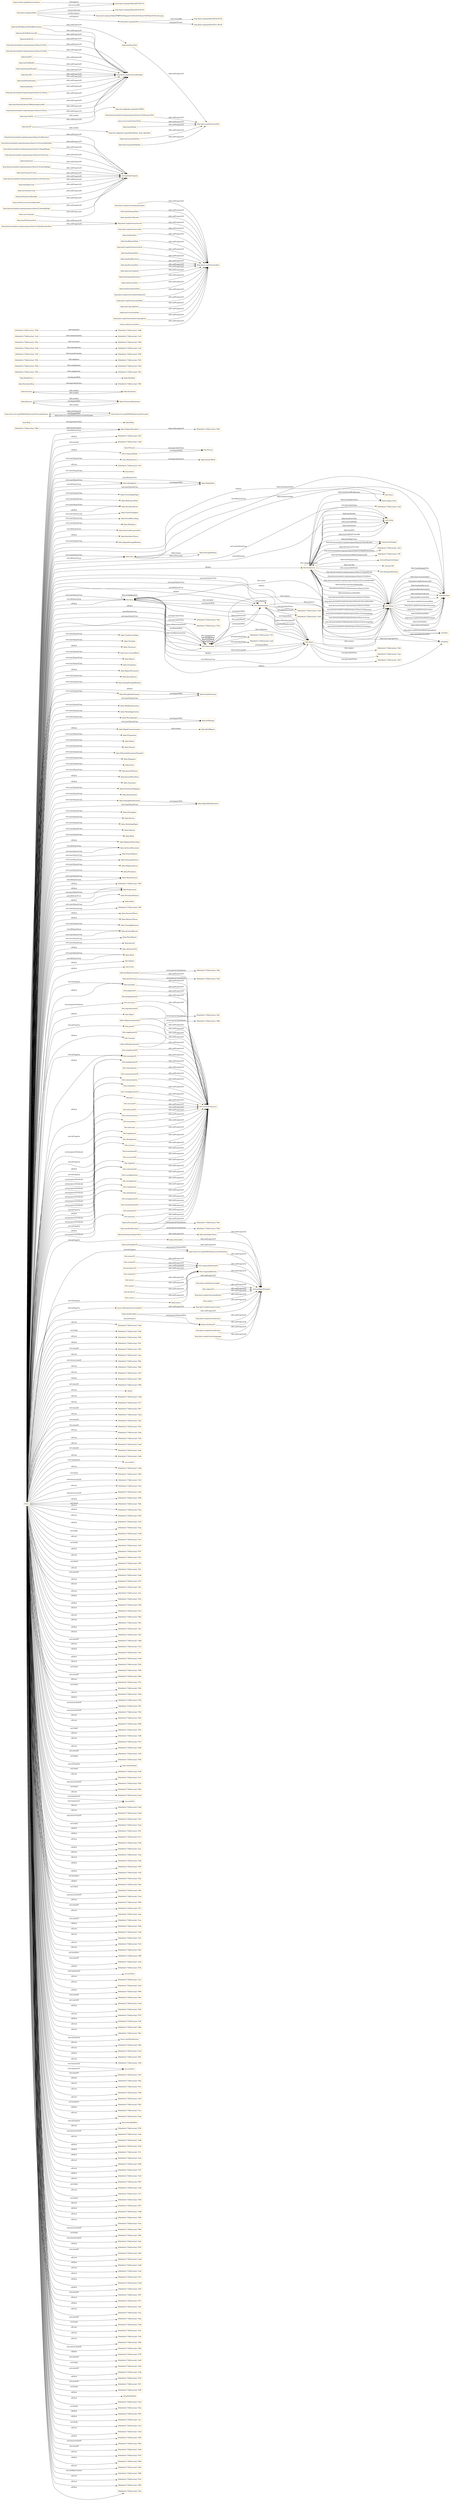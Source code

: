 digraph ar2dtool_diagram { 
rankdir=LR;
size="1501"
node [shape = rectangle, color="orange"]; "base:Persona" "base:ObraArtistica" "base:Blog" "base:Autor" "fabio:AnalogItem" "fabio:ProceedingsPaper" "fabio:ReferenceWork" "fabio:PeriodicalIssue" "fabio:CaseForSupport" "fabio:SoundRecording" "fabio:Metadata" "fabio:ArchivalDocumentSet" "fabio:BachelorsThesis" "fabio:DigitalStorageMedium" "frbr:Endeavour" "fabio:ConferencePaper" "fabio:Ontology" "fabio:Thesaurus" "fabio:InstructionalWork" "fabio:Report" "http://www.w3.org/2004/02/skos/core#ConceptScheme" "fabio:Vocabulary" "fabio:ReportDocument" "fabio:JournalIssue" "fabio:StorageMedium" "fabio:AnalogStorageMedium" "fabio:Abstract" "fabio:DisciplineDictionary" "fabio:WebManifestation" "fabio:PatentApplication" "frbr:Item" "fabio:StillImage" "fabio:Item" "fabio:RapidCommunication" "fabio:Proposition" "fabio:Patent" "fabio:Dataset" "fabio:MinimalInformationStandard" "fabio:Magazine" "fabio:Excerpt" "fabio:ArtisticWork" "fabio:Entry" "304e44c6:1736d1ee3a2:-7f8d" "fabio:JournalVolume" "fabio:JournalNewsItem" "fabio:Taxonomy" "fabio:VocabularyMapping" "304e44c6:1736d1ee3a2:-7f93" "fabio:Quotation" "fabio:Specification" "fabio:AnalogManifestation" "fabio:BriefReport" "fabio:BookSeries" "fabio:Newspaper" "fabio:Review" "fabio:WorkshopPaper" "owl:Thing" "fabio:Opinion" "fabio:Book" "fabio:MovingImage" "frbr:Expression" "fabio:MagazineNewsItem" "fabio:ArchivalDocument" "http://www.w3.org/2004/02/skos/core#Concept" "fabio:BookSet" "fabio:ProjectReport" "fabio:NewspaperIssue" "fabio:MagazineIssue" "fabio:Periodical" "fabio:Manifestation" "fabio:SubjectDiscipline" "fabio:Expression" "fabio:PeriodicalVolume" "fabio:Policy" "304e44c6:1736d1ee3a2:-7f6f" "fabio:StructuredSummary" "fabio:DoctoralThesis" "fabio:SubjectTerm" "304e44c6:1736d1ee3a2:-7f94" "fabio:MastersThesis" "frbr:Manifestation" "fabio:GrantApplication" "fabio:DigitalItem" "fabio:DigitalManifestation" "fabio:ArchivalRecord" "fabio:TermDictionary" "fabio:NewsReport" "fabio:Journal" "frbr:Work" "fabio:PeriodicalItem" "fabio:AuthorityFile" "fabio:Blog" "fabio:Work" "frbr:Person" "304e44c6:1736d1ee3a2:-7f5b" "304e44c6:1736d1ee3a2:-7f4d" "frbr:Subject" "304e44c6:1736d1ee3a2:-7f32" "304e44c6:1736d1ee3a2:-7f50" "304e44c6:1736d1ee3a2:-7f42" "304e44c6:1736d1ee3a2:-7ef0" "304e44c6:1736d1ee3a2:-7f33" "304e44c6:1736d1ee3a2:-7f2f" "304e44c6:1736d1ee3a2:-7f4e" "304e44c6:1736d1ee3a2:-7f1f" "frbr:ResponsibleEntity" "frbr:CorporateBody" "304e44c6:1736d1ee3a2:-7f5d" "304e44c6:1736d1ee3a2:-7ec6" "frbr:Event" "304e44c6:1736d1ee3a2:-7ebf" "304e44c6:1736d1ee3a2:-7f5e" "304e44c6:1736d1ee3a2:-7f49" "304e44c6:1736d1ee3a2:-7ed5" "304e44c6:1736d1ee3a2:-7edc" "304e44c6:1736d1ee3a2:-7edf" "304e44c6:1736d1ee3a2:-7f25" "frbr:Place" "304e44c6:1736d1ee3a2:-7f5c" "304e44c6:1736d1ee3a2:-7eef" "304e44c6:1736d1ee3a2:-7ed4" "304e44c6:1736d1ee3a2:-7f48" "304e44c6:1736d1ee3a2:-7f4f" "304e44c6:1736d1ee3a2:-7ec5" "frbr:Object" "304e44c6:1736d1ee3a2:-7f30" "frbr:Concept" ; /*classes style*/
	"frbr:imitation" -> "frbr:relatedEndeavour" [ label = "rdfs:subPropertyOf" ];
	"fabio:hasPortrayal" -> "304e44c6:1736d1ee3a2:-7fa0" [ label = "owl:propertyChainAxiom" ];
	"fabio:hasPortrayal" -> "frbr:relatedEndeavour" [ label = "rdfs:subPropertyOf" ];
	"frbr:Manifestation" -> "304e44c6:1736d1ee3a2:-7ed4" [ label = "owl:equivalentClass" ];
	"frbr:Manifestation" -> "frbr:Work" [ label = "owl:disjointWith" ];
	"frbr:Manifestation" -> "304e44c6:1736d1ee3a2:-7ed5" [ label = "owl:equivalentClass" ];
	"http://purl.org/dc/terms/dateAccepted" -> "http://purl.org/dc/terms/date" [ label = "rdfs:subPropertyOf" ];
	"http://prismstandard.org/namespaces/basic/2.0/keyword" -> "owl:topDataProperty" [ label = "rdfs:subPropertyOf" ];
	"fabio:RapidCommunication" -> "fabio:BriefReport" [ label = "rdfs:seeAlso" ];
	"base:Blog" -> "fabio:Blog" [ label = "owl:equivalentClass" ];
	"fabio:hasEmbargoDate" -> "http://purl.org/dc/terms/date" [ label = "rdfs:subPropertyOf" ];
	"frbr:successorOf" -> "frbr:relatedEndeavour" [ label = "rdfs:subPropertyOf" ];
	"fabio:isRepresentationOf" -> "frbr:relatedEndeavour" [ label = "rdfs:subPropertyOf" ];
	"fabio:isRepresentationOf" -> "304e44c6:1736d1ee3a2:-7fbc" [ label = "owl:propertyChainAxiom" ];
	"http://prismstandard.org/namespaces/basic/2.0/versionIdentifier" -> "owl:topDataProperty" [ label = "rdfs:subPropertyOf" ];
	"frbr:subject" -> "owl:topObjectProperty" [ label = "rdfs:subPropertyOf" ];
	"fabio:hasStandardNumber" -> "http://purl.org/dc/terms/identifier" [ label = "rdfs:subPropertyOf" ];
	"frbr:exemplar" -> "frbr:relatedEndeavour" [ label = "rdfs:subPropertyOf" ];
	"frbr:successor" -> "frbr:relatedEndeavour" [ label = "rdfs:subPropertyOf" ];
	"fabio:hasDateCollected" -> "http://purl.org/dc/terms/date" [ label = "rdfs:subPropertyOf" ];
	"frbr:CorporateBody" -> "frbr:Person" [ label = "owl:disjointWith" ];
	"frbr:ownerOf" -> "frbr:responsibleEntityOf" [ label = "rdfs:subPropertyOf" ];
	"http://prismstandard.org/namespaces/basic/2.0/alternateTitle" -> "http://purl.org/dc/terms/title" [ label = "rdfs:subPropertyOf" ];
	"frbr:Expression" -> "304e44c6:1736d1ee3a2:-7edf" [ label = "owl:equivalentClass" ];
	"frbr:Expression" -> "frbr:Work" [ label = "owl:disjointWith" ];
	"frbr:Expression" -> "frbr:Manifestation" [ label = "owl:disjointWith" ];
	"frbr:Expression" -> "304e44c6:1736d1ee3a2:-7f1f" [ label = "owl:equivalentClass" ];
	"frbr:Expression" -> "frbr:Item" [ label = "owl:disjointWith" ];
	"frbr:responsibleEntity" -> "owl:topObjectProperty" [ label = "rdfs:subPropertyOf" ];
	"http://prismstandard.org/namespaces/basic/2.0/pageRange" -> "owl:topDataProperty" [ label = "rdfs:subPropertyOf" ];
	"http://purl.org/dc/terms/license" -> "owl:topObjectProperty" [ label = "rdfs:subPropertyOf" ];
	"frbr:creatorOf" -> "frbr:responsibleEntityOf" [ label = "rdfs:subPropertyOf" ];
	"frbr:creator" -> "frbr:responsibleEntity" [ label = "rdfs:subPropertyOf" ];
	"base:Persona" -> "frbr:Person" [ label = "owl:equivalentClass" ];
	"fabio:hasPublicationYear" -> "http://purl.org/dc/terms/issued" [ label = "rdfs:subPropertyOf" ];
	"frbr:partOf" -> "frbr:relatedEndeavour" [ label = "rdfs:subPropertyOf" ];
	"http://prismstandard.org/namespaces/basic/2.0/section" -> "owl:topDataProperty" [ label = "rdfs:subPropertyOf" ];
	"http://purl.org/dc/terms/valid" -> "http://purl.org/dc/terms/date" [ label = "rdfs:subPropertyOf" ];
	"fabio:hasDeadline" -> "http://purl.org/dc/terms/date" [ label = "rdfs:subPropertyOf" ];
	"fabio:hasRequestDate" -> "http://purl.org/dc/terms/date" [ label = "rdfs:subPropertyOf" ];
	"base:ObraArtistica" -> "fabio:ArtisticWork" [ label = "owl:equivalentClass" ];
	"frbr:arrangementOf" -> "frbr:relatedEndeavour" [ label = "rdfs:subPropertyOf" ];
	"fabio:hasURL" -> "http://purl.org/dc/terms/identifier" [ label = "rdfs:subPropertyOf" ];
	"frbr:transformationOf" -> "frbr:relatedEndeavour" [ label = "rdfs:subPropertyOf" ];
	"http://prismstandard.org/namespaces/basic/2.0/publicationDate" -> "http://purl.org/dc/terms/issued" [ label = "rdfs:subPropertyOf" ];
	"http://purl.org/dc/terms/created" -> "http://purl.org/dc/terms/date" [ label = "rdfs:subPropertyOf" ];
	"https://w3id.org/def/microrrelatos" -> "http://purl.org/spar/fabio/2019-02-19" [ label = "owl:imports" ];
	"fabio:hasSubjectTerm" -> "owl:topObjectProperty" [ label = "rdfs:subPropertyOf" ];
	"frbr:imitationOf" -> "frbr:relatedEndeavour" [ label = "rdfs:subPropertyOf" ];
	"frbr:exemplarOf" -> "frbr:relatedEndeavour" [ label = "rdfs:subPropertyOf" ];
	"fabio:hasDepositDate" -> "http://purl.org/dc/terms/date" [ label = "rdfs:subPropertyOf" ];
	"fabio:hasSeason" -> "owl:topDataProperty" [ label = "rdfs:subPropertyOf" ];
	"frbr:embodimentOf" -> "frbr:relatedEndeavour" [ label = "rdfs:subPropertyOf" ];
	"fabio:isManifestationOf" -> "frbr:relatedEndeavour" [ label = "rdfs:subPropertyOf" ];
	"fabio:isManifestationOf" -> "304e44c6:1736d1ee3a2:-7f80" [ label = "owl:propertyChainAxiom" ];
	"http://purl.org/dc/terms/format" -> "owl:topObjectProperty" [ label = "rdfs:subPropertyOf" ];
	"fabio:hasPatentNumber" -> "http://purl.org/dc/terms/identifier" [ label = "rdfs:subPropertyOf" ];
	"fabio:hasDateReceived" -> "http://purl.org/dc/terms/date" [ label = "rdfs:subPropertyOf" ];
	"fabio:hasHandle" -> "http://purl.org/dc/terms/identifier" [ label = "rdfs:subPropertyOf" ];
	"http://prismstandard.org/namespaces/basic/2.0/startingPage" -> "owl:topDataProperty" [ label = "rdfs:subPropertyOf" ];
	"fabio:isPortrayalOf" -> "304e44c6:1736d1ee3a2:-7fdc" [ label = "owl:propertyChainAxiom" ];
	"fabio:isPortrayalOf" -> "frbr:relatedEndeavour" [ label = "rdfs:subPropertyOf" ];
	"http://purl.org/dc/terms/language" -> "owl:topObjectProperty" [ label = "rdfs:subPropertyOf" ];
	"fabio:hasDecisionDate" -> "http://purl.org/dc/terms/date" [ label = "rdfs:subPropertyOf" ];
	"http://prismstandard.org/namespaces/basic/2.0/eIssn" -> "http://purl.org/dc/terms/identifier" [ label = "rdfs:subPropertyOf" ];
	"http://www.w3.org/2004/02/skos/core#Concept" -> "http://www.w3.org/2004/02/skos/core#ConceptScheme" [ label = "owl:disjointWith" ];
	"fabio:hasCharacterCount" -> "owl:topDataProperty" [ label = "rdfs:subPropertyOf" ];
	"fabio:dateLastUpdated" -> "http://purl.org/dc/terms/date" [ label = "rdfs:subPropertyOf" ];
	"frbr:summarization" -> "frbr:relatedEndeavour" [ label = "rdfs:subPropertyOf" ];
	"frbr:reproductionOf" -> "frbr:relatedEndeavour" [ label = "rdfs:subPropertyOf" ];
	"frbr:supplementOf" -> "frbr:relatedEndeavour" [ label = "rdfs:subPropertyOf" ];
	"fabio:hasIssnL" -> "http://purl.org/dc/terms/identifier" [ label = "rdfs:subPropertyOf" ];
	"frbr:complementOf" -> "frbr:relatedEndeavour" [ label = "rdfs:subPropertyOf" ];
	"frbr:realization" -> "frbr:relatedEndeavour" [ label = "rdfs:subPropertyOf" ];
	"fabio:hasEmbargoDuration" -> "http://purl.org/dc/terms/date" [ label = "rdfs:subPropertyOf" ];
	"fabio:StructuredSummary" -> "fabio:Abstract" [ label = "rdfs:seeAlso" ];
	"fabio:Excerpt" -> "fabio:Quotation" [ label = "rdfs:seeAlso" ];
	"http://prismstandard.org/namespaces/basic/2.0/wordCount" -> "owl:topDataProperty" [ label = "rdfs:subPropertyOf" ];
	"base:microrrelatoTieneTitulo" -> "http://purl.org/dc/terms/title" [ label = "rdfs:subPropertyOf" ];
	"fabio:isStoredOn" -> "owl:topObjectProperty" [ label = "rdfs:subPropertyOf" ];
	"fabio:isDisciplineOf" -> "http://www.w3.org/2004/02/skos/core#inScheme" [ label = "owl:propertyDisjointWith" ];
	"fabio:isDisciplineOf" -> "owl:topObjectProperty" [ label = "rdfs:subPropertyOf" ];
	"fabio:hasAccessDate" -> "http://purl.org/dc/terms/date" [ label = "rdfs:subPropertyOf" ];
	"fabio:hasNationalLibraryOfMedicineJournalId" -> "http://purl.org/dc/terms/identifier" [ label = "rdfs:subPropertyOf" ];
	"fabio:hasDistributionDate" -> "http://purl.org/dc/terms/date" [ label = "rdfs:subPropertyOf" ];
	"frbr:supplement" -> "frbr:relatedEndeavour" [ label = "rdfs:subPropertyOf" ];
	"frbr:Work" -> "304e44c6:1736d1ee3a2:-7f25" [ label = "owl:equivalentClass" ];
	"frbr:Work" -> "304e44c6:1736d1ee3a2:-7edc" [ label = "owl:equivalentClass" ];
	"fabio:hasRepresentation" -> "frbr:relatedEndeavour" [ label = "rdfs:subPropertyOf" ];
	"fabio:hasRepresentation" -> "304e44c6:1736d1ee3a2:-7fdf" [ label = "owl:propertyChainAxiom" ];
	"fabio:PeriodicalItem" -> "304e44c6:1736d1ee3a2:-7f93" [ label = "owl:equivalentClass" ];
	"http://prismstandard.org/namespaces/basic/2.0/issn" -> "http://purl.org/dc/terms/identifier" [ label = "rdfs:subPropertyOf" ];
	"http://purl.org/dc/terms/dateSubmitted" -> "http://purl.org/dc/terms/date" [ label = "rdfs:subPropertyOf" ];
	"fabio:hasPageCount" -> "owl:topDataProperty" [ label = "rdfs:subPropertyOf" ];
	"frbr:reproduction" -> "frbr:relatedEndeavour" [ label = "rdfs:subPropertyOf" ];
	"frbr:producerOf" -> "frbr:responsibleEntityOf" [ label = "rdfs:subPropertyOf" ];
	"fabio:stores" -> "owl:topObjectProperty" [ label = "rdfs:subPropertyOf" ];
	"base:esObraArtisticaCreadaPor" -> "http://purl.org/dc/terms/creator" [ label = "rdfs:subPropertyOf" ];
	"fabio:AnalogManifestation" -> "fabio:DigitalManifestation" [ label = "owl:disjointWith" ];
	"frbr:summarizationOf" -> "frbr:relatedEndeavour" [ label = "rdfs:subPropertyOf" ];
	"frbr:transformation" -> "frbr:relatedEndeavour" [ label = "rdfs:subPropertyOf" ];
	"fabio:Abstract" -> "fabio:StructuredSummary" [ label = "rdfs:seeAlso" ];
	"fabio:Abstract" -> "fabio:StructuredSummary" [ label = "owl:disjointWith" ];
	"frbr:translation" -> "frbr:relatedEndeavour" [ label = "rdfs:subPropertyOf" ];
	"fabio:hasVolumeCount" -> "owl:topDataProperty" [ label = "rdfs:subPropertyOf" ];
	"frbr:reconfigurationOf" -> "frbr:relatedEndeavour" [ label = "rdfs:subPropertyOf" ];
	"http://www.w3.org/2004/02/skos/core#inScheme" -> "owl:topObjectProperty" [ label = "rdfs:subPropertyOf" ];
	"http://purl.org/dc/terms/modified" -> "http://purl.org/dc/terms/date" [ label = "rdfs:subPropertyOf" ];
	"frbr:abridgement" -> "frbr:relatedEndeavour" [ label = "rdfs:subPropertyOf" ];
	"fabio:hasDiscipline" -> "fabio:isSchemeOf" [ label = "owl:propertyDisjointWith" ];
	"fabio:hasDiscipline" -> "owl:topObjectProperty" [ label = "rdfs:subPropertyOf" ];
	"http://purl.org/dc/terms/rights" -> "owl:topObjectProperty" [ label = "rdfs:subPropertyOf" ];
	"frbr:subjectOf" -> "owl:topObjectProperty" [ label = "rdfs:subPropertyOf" ];
	"http://purl.org/dc/terms/creator" -> "owl:topObjectProperty" [ label = "rdfs:subPropertyOf" ];
	"frbr:owner" -> "frbr:responsibleEntity" [ label = "rdfs:subPropertyOf" ];
	"fabio:hasManifestation" -> "frbr:relatedEndeavour" [ label = "rdfs:subPropertyOf" ];
	"fabio:hasManifestation" -> "304e44c6:1736d1ee3a2:-7fb0" [ label = "owl:propertyChainAxiom" ];
	"http://purl.org/spar/fabio" -> "http://purl.org/spar/fabio/2018-05-02" [ label = "owl:priorVersion" ];
	"http://purl.org/spar/fabio" -> "http://purl.org/spar/fabio/2019-02-19" [ label = "owl:versionIRI" ];
	"http://purl.org/spar/fabio" -> "http://purl.org/spar/fabio/FRBR%20diagram%20with%20new%20Fabio%20verbs.png" [ label = "dc:description" ];
	"http://purl.org/spar/fabio" -> "http://purl.org/spar/frbr" [ label = "owl:imports" ];
	"frbr:revision" -> "frbr:relatedEndeavour" [ label = "rdfs:subPropertyOf" ];
	"fabio:hasCODEN" -> "http://purl.org/dc/terms/identifier" [ label = "rdfs:subPropertyOf" ];
	"fabio:hasCODEN" -> "http://en.wikipedia.org/wiki/CODEN" [ label = "rdfs:seeAlso" ];
	"fabio:hasPubMedCentralId" -> "http://purl.org/dc/terms/identifier" [ label = "rdfs:subPropertyOf" ];
	"fabio:hasPII" -> "http://purl.org/dc/terms/identifier" [ label = "rdfs:subPropertyOf" ];
	"fabio:hasPII" -> "http://en.wikipedia.org/wiki/Publisher_Item_Identifier" [ label = "rdfs:seeAlso" ];
	"fabio:DisciplineDictionary" -> "fabio:TermDictionary" [ label = "owl:disjointWith" ];
	"frbr:Item" -> "304e44c6:1736d1ee3a2:-7f2f" [ label = "owl:equivalentClass" ];
	"frbr:Item" -> "frbr:Work" [ label = "owl:disjointWith" ];
	"frbr:Item" -> "frbr:Manifestation" [ label = "owl:disjointWith" ];
	"frbr:Item" -> "304e44c6:1736d1ee3a2:-7f30" [ label = "owl:equivalentClass" ];
	"frbr:revisionOf" -> "frbr:relatedEndeavour" [ label = "rdfs:subPropertyOf" ];
	"fabio:hasSubtitle" -> "http://purl.org/dc/terms/title" [ label = "rdfs:subPropertyOf" ];
	"frbr:alternateOf" -> "frbr:relatedEndeavour" [ label = "rdfs:subPropertyOf" ];
	"fabio:hasShortTitle" -> "http://purl.org/dc/terms/title" [ label = "rdfs:subPropertyOf" ];
	"fabio:MovingImage" -> "fabio:StillImage" [ label = "owl:disjointWith" ];
	"frbr:realizationOf" -> "frbr:relatedEndeavour" [ label = "rdfs:subPropertyOf" ];
	"fabio:hasArXivId" -> "http://purl.org/dc/terms/identifier" [ label = "rdfs:subPropertyOf" ];
	"frbr:alternate" -> "frbr:relatedEndeavour" [ label = "rdfs:subPropertyOf" ];
	"fabio:hasSequenceIdentifier" -> "owl:topDataProperty" [ label = "rdfs:subPropertyOf" ];
	"http://prismstandard.org/namespaces/basic/2.0/doi" -> "http://purl.org/dc/terms/identifier" [ label = "rdfs:subPropertyOf" ];
	"fabio:hasTranslatedTitle" -> "http://purl.org/dc/terms/title" [ label = "rdfs:subPropertyOf" ];
	"fabio:hasElectronicArticleIdentifier" -> "owl:topDataProperty" [ label = "rdfs:subPropertyOf" ];
	"http://prismstandard.org/namespaces/basic/2.0/isbn" -> "http://purl.org/dc/terms/identifier" [ label = "rdfs:subPropertyOf" ];
	"frbr:realizer" -> "frbr:responsibleEntity" [ label = "rdfs:subPropertyOf" ];
	"http://prismstandard.org/namespaces/basic/2.0/endingPage" -> "owl:topDataProperty" [ label = "rdfs:subPropertyOf" ];
	"frbr:embodiment" -> "frbr:relatedEndeavour" [ label = "rdfs:subPropertyOf" ];
	"http://purl.org/spar/frbr" -> "http://purl.org/spar/frbr/2018-03-29" [ label = "owl:versionIRI" ];
	"http://purl.org/spar/frbr" -> "http://purl.org/spar/frbr/2011-06-29" [ label = "owl:priorVersion" ];
	"NULL" -> "frbr:Work" [ label = "owl:someValuesFrom" ];
	"NULL" -> "frbr:revision" [ label = "swrl:propertyPredicate" ];
	"NULL" -> "fabio:SoundRecording" [ label = "owl:someValuesFrom" ];
	"NULL" -> "304e44c6:1736d1ee3a2:-7eb6" [ label = "rdf:rest" ];
	"NULL" -> "304e44c6:1736d1ee3a2:-7f36" [ label = "swrl:body" ];
	"NULL" -> "frbr:Expression" [ label = "rdf:first" ];
	"NULL" -> "fabio:Thesaurus" [ label = "rdf:first" ];
	"NULL" -> "304e44c6:1736d1ee3a2:-7f26" [ label = "rdf:rest" ];
	"NULL" -> "304e44c6:1736d1ee3a2:-7f31" [ label = "rdf:first" ];
	"NULL" -> "304e44c6:1736d1ee3a2:-7f52" [ label = "owl:unionOf" ];
	"NULL" -> "304e44c6:1736d1ee3a2:-7ebc" [ label = "rdf:rest" ];
	"NULL" -> "304e44c6:1736d1ee3a2:-7f6e" [ label = "owl:intersectionOf" ];
	"NULL" -> "304e44c6:1736d1ee3a2:-7fb6" [ label = "rdf:rest" ];
	"NULL" -> "fabio:NewspaperIssue" [ label = "owl:someValuesFrom" ];
	"NULL" -> "304e44c6:1736d1ee3a2:-7ed7" [ label = "rdf:rest" ];
	"NULL" -> "304e44c6:1736d1ee3a2:-7f04" [ label = "rdf:first" ];
	"NULL" -> "304e44c6:1736d1ee3a2:-7f68" [ label = "owl:unionOf" ];
	"NULL" -> "frbr:Event" [ label = "rdf:first" ];
	"NULL" -> "rdf:nil" [ label = "rdf:rest" ];
	"NULL" -> "304e44c6:1736d1ee3a2:-7edd" [ label = "rdf:rest" ];
	"NULL" -> "fabio:ProceedingsPaper" [ label = "owl:someValuesFrom" ];
	"NULL" -> "304e44c6:1736d1ee3a2:-7f17" [ label = "rdf:rest" ];
	"NULL" -> "304e44c6:1736d1ee3a2:-7f47" [ label = "owl:unionOf" ];
	"NULL" -> "304e44c6:1736d1ee3a2:-7ead" [ label = "rdf:rest" ];
	"NULL" -> "304e44c6:1736d1ee3a2:-7fa3" [ label = "owl:unionOf" ];
	"NULL" -> "fabio:ArchivalDocument" [ label = "owl:allValuesFrom" ];
	"NULL" -> "304e44c6:1736d1ee3a2:-7f1b" [ label = "owl:unionOf" ];
	"NULL" -> "fabio:DigitalItem" [ label = "owl:someValuesFrom" ];
	"NULL" -> "fabio:Expression" [ label = "owl:allValuesFrom" ];
	"NULL" -> "304e44c6:1736d1ee3a2:-7fad" [ label = "rdf:rest" ];
	"NULL" -> "304e44c6:1736d1ee3a2:-7fc8" [ label = "rdf:rest" ];
	"NULL" -> "fabio:Work" [ label = "owl:someValuesFrom" ];
	"NULL" -> "304e44c6:1736d1ee3a2:-7ee9" [ label = "rdf:rest" ];
	"NULL" -> "304e44c6:1736d1ee3a2:-7ebe" [ label = "owl:unionOf" ];
	"NULL" -> "fabio:Item" [ label = "owl:allValuesFrom" ];
	"NULL" -> "fabio:DigitalItem" [ label = "owl:allValuesFrom" ];
	"NULL" -> "fabio:AuthorityFile" [ label = "rdf:first" ];
	"NULL" -> "304e44c6:1736d1ee3a2:-7e9b" [ label = "rdf:rest" ];
	"NULL" -> "urn:swrl#e1" [ label = "swrl:argument1" ];
	"NULL" -> "304e44c6:1736d1ee3a2:-7eb9" [ label = "rdf:rest" ];
	"NULL" -> "304e44c6:1736d1ee3a2:-7f40" [ label = "swrl:head" ];
	"NULL" -> "304e44c6:1736d1ee3a2:-7faf" [ label = "owl:intersectionOf" ];
	"NULL" -> "fabio:MovingImage" [ label = "owl:someValuesFrom" ];
	"NULL" -> "frbr:adaption" [ label = "swrl:propertyPredicate" ];
	"NULL" -> "304e44c6:1736d1ee3a2:-7fef" [ label = "rdf:rest" ];
	"NULL" -> "fabio:Metadata" [ label = "owl:someValuesFrom" ];
	"NULL" -> "304e44c6:1736d1ee3a2:-7eb2" [ label = "owl:intersectionOf" ];
	"NULL" -> "304e44c6:1736d1ee3a2:-7f56" [ label = "rdf:first" ];
	"NULL" -> "304e44c6:1736d1ee3a2:-7f3b" [ label = "swrl:head" ];
	"NULL" -> "fabio:MastersThesis" [ label = "rdf:first" ];
	"NULL" -> "304e44c6:1736d1ee3a2:-7f5a" [ label = "rdf:rest" ];
	"NULL" -> "304e44c6:1736d1ee3a2:-7f29" [ label = "rdf:first" ];
	"NULL" -> "base:esObraArtisticaCreadaPor" [ label = "owl:onProperty" ];
	"NULL" -> "fabio:Review" [ label = "owl:someValuesFrom" ];
	"NULL" -> "304e44c6:1736d1ee3a2:-7ec0" [ label = "rdf:rest" ];
	"NULL" -> "fabio:Item" [ label = "owl:someValuesFrom" ];
	"NULL" -> "frbr:embodiment" [ label = "owl:onProperty" ];
	"NULL" -> "304e44c6:1736d1ee3a2:-7eaa" [ label = "rdf:first" ];
	"NULL" -> "304e44c6:1736d1ee3a2:-7ed9" [ label = "swrl:body" ];
	"NULL" -> "304e44c6:1736d1ee3a2:-7ee1" [ label = "rdf:rest" ];
	"NULL" -> "304e44c6:1736d1ee3a2:-7ef5" [ label = "swrl:body" ];
	"NULL" -> "304e44c6:1736d1ee3a2:-7f57" [ label = "rdf:first" ];
	"NULL" -> "304e44c6:1736d1ee3a2:-7f51" [ label = "rdf:rest" ];
	"NULL" -> "fabio:Policy" [ label = "owl:someValuesFrom" ];
	"NULL" -> "304e44c6:1736d1ee3a2:-7f05" [ label = "swrl:head" ];
	"NULL" -> "304e44c6:1736d1ee3a2:-7f21" [ label = "rdf:rest" ];
	"NULL" -> "304e44c6:1736d1ee3a2:-7ebb" [ label = "owl:unionOf" ];
	"NULL" -> "304e44c6:1736d1ee3a2:-7f72" [ label = "rdf:rest" ];
	"NULL" -> "frbr:Manifestation" [ label = "rdf:first" ];
	"NULL" -> "fabio:stores" [ label = "owl:onProperty" ];
	"NULL" -> "304e44c6:1736d1ee3a2:-7fb1" [ label = "rdf:rest" ];
	"NULL" -> "304e44c6:1736d1ee3a2:-7efc" [ label = "rdf:rest" ];
	"NULL" -> "fabio:InstructionalWork" [ label = "owl:someValuesFrom" ];
	"NULL" -> "304e44c6:1736d1ee3a2:-7f23" [ label = "rdf:first" ];
	"NULL" -> "fabio:Report" [ label = "owl:someValuesFrom" ];
	"NULL" -> "frbr:partOf" [ label = "owl:onProperty" ];
	"NULL" -> "frbr:Expression" [ label = "owl:allValuesFrom" ];
	"NULL" -> "fabio:AnalogManifestation" [ label = "owl:someValuesFrom" ];
	"NULL" -> "304e44c6:1736d1ee3a2:-7f39" [ label = "rdf:first" ];
	"NULL" -> "304e44c6:1736d1ee3a2:-7f12" [ label = "rdf:rest" ];
	"NULL" -> "304e44c6:1736d1ee3a2:-7f63" [ label = "rdf:rest" ];
	"NULL" -> "304e44c6:1736d1ee3a2:-7f0c" [ label = "rdf:rest" ];
	"NULL" -> "304e44c6:1736d1ee3a2:-7f2c" [ label = "rdf:first" ];
	"NULL" -> "304e44c6:1736d1ee3a2:-7fa2" [ label = "rdf:rest" ];
	"NULL" -> "304e44c6:1736d1ee3a2:-7eb8" [ label = "owl:unionOf" ];
	"NULL" -> "304e44c6:1736d1ee3a2:-7ec3" [ label = "rdf:rest" ];
	"NULL" -> "frbr:Subject" [ label = "rdf:first" ];
	"NULL" -> "304e44c6:1736d1ee3a2:-7eec" [ label = "rdf:first" ];
	"NULL" -> "fabio:Dataset" [ label = "owl:someValuesFrom" ];
	"NULL" -> "304e44c6:1736d1ee3a2:-7ea8" [ label = "rdf:first" ];
	"NULL" -> "304e44c6:1736d1ee3a2:-7f2d" [ label = "rdf:rest" ];
	"NULL" -> "304e44c6:1736d1ee3a2:-7f38" [ label = "swrl:head" ];
	"NULL" -> "304e44c6:1736d1ee3a2:-7f64" [ label = "owl:unionOf" ];
	"NULL" -> "304e44c6:1736d1ee3a2:-7f7e" [ label = "rdf:rest" ];
	"NULL" -> "304e44c6:1736d1ee3a2:-7f02" [ label = "swrl:head" ];
	"NULL" -> "fabio:CaseForSupport" [ label = "owl:someValuesFrom" ];
	"NULL" -> "304e44c6:1736d1ee3a2:-7e9d" [ label = "rdf:rest" ];
	"NULL" -> "frbr:Work" [ label = "owl:allValuesFrom" ];
	"NULL" -> "fabio:DoctoralThesis" [ label = "rdf:first" ];
	"NULL" -> "frbr:realizationOf" [ label = "rdf:first" ];
	"NULL" -> "304e44c6:1736d1ee3a2:-7f5f" [ label = "rdf:first" ];
	"NULL" -> "304e44c6:1736d1ee3a2:-7ff1" [ label = "owl:intersectionOf" ];
	"NULL" -> "fabio:ArchivalDocument" [ label = "owl:someValuesFrom" ];
	"NULL" -> "304e44c6:1736d1ee3a2:-7f16" [ label = "owl:intersectionOf" ];
	"NULL" -> "fabio:AnalogStorageMedium" [ label = "owl:someValuesFrom" ];
	"NULL" -> "xsd:gYear" [ label = "rdf:first" ];
	"NULL" -> "304e44c6:1736d1ee3a2:-7f45" [ label = "rdf:rest" ];
	"NULL" -> "304e44c6:1736d1ee3a2:-7f96" [ label = "rdf:rest" ];
	"NULL" -> "frbr:arrangement" [ label = "swrl:propertyPredicate" ];
	"NULL" -> "304e44c6:1736d1ee3a2:-7f4c" [ label = "swrl:body" ];
	"NULL" -> "304e44c6:1736d1ee3a2:-7ef6" [ label = "rdf:rest" ];
	"NULL" -> "fabio:DisciplineDictionary" [ label = "owl:someValuesFrom" ];
	"NULL" -> "304e44c6:1736d1ee3a2:-7f15" [ label = "rdf:rest" ];
	"NULL" -> "frbr:exemplarOf" [ label = "rdf:first" ];
	"NULL" -> "fabio:BachelorsThesis" [ label = "rdf:first" ];
	"NULL" -> "frbr:CorporateBody" [ label = "rdf:first" ];
	"NULL" -> "304e44c6:1736d1ee3a2:-7fdb" [ label = "rdf:rest" ];
	"NULL" -> "304e44c6:1736d1ee3a2:-7e9f" [ label = "owl:unionOf" ];
	"NULL" -> "frbr:supplement" [ label = "swrl:propertyPredicate" ];
	"NULL" -> "304e44c6:1736d1ee3a2:-7f35" [ label = "swrl:head" ];
	"NULL" -> "fabio:MagazineNewsItem" [ label = "rdf:first" ];
	"NULL" -> "base:tieneNombre" [ label = "owl:onProperty" ];
	"NULL" -> "fabio:ConferencePaper" [ label = "owl:someValuesFrom" ];
	"NULL" -> "frbr:Work" [ label = "rdf:first" ];
	"NULL" -> "304e44c6:1736d1ee3a2:-7ef9" [ label = "swrl:head" ];
	"NULL" -> "fabio:PeriodicalIssue" [ label = "owl:someValuesFrom" ];
	"NULL" -> "fabio:Expression" [ label = "rdf:first" ];
	"NULL" -> "frbr:imitation" [ label = "swrl:propertyPredicate" ];
	"NULL" -> "304e44c6:1736d1ee3a2:-7ee7" [ label = "rdf:rest" ];
	"NULL" -> "304e44c6:1736d1ee3a2:-7f24" [ label = "owl:intersectionOf" ];
	"NULL" -> "304e44c6:1736d1ee3a2:-7f6f" [ label = "owl:someValuesFrom" ];
	"NULL" -> "304e44c6:1736d1ee3a2:-7f2b" [ label = "swrl:head" ];
	"NULL" -> "304e44c6:1736d1ee3a2:-7eed" [ label = "rdf:rest" ];
	"NULL" -> "fabio:PeriodicalVolume" [ label = "rdf:first" ];
	"NULL" -> "fabio:PeriodicalIssue" [ label = "rdf:first" ];
	"NULL" -> "fabio:Opinion" [ label = "owl:someValuesFrom" ];
	"NULL" -> "urn:swrl#e2" [ label = "swrl:argument2" ];
	"NULL" -> "304e44c6:1736d1ee3a2:-7fed" [ label = "rdf:rest" ];
	"NULL" -> "304e44c6:1736d1ee3a2:-7ebd" [ label = "rdf:rest" ];
	"NULL" -> "304e44c6:1736d1ee3a2:-7f1e" [ label = "owl:intersectionOf" ];
	"NULL" -> "frbr:embodimentOf" [ label = "owl:onProperty" ];
	"NULL" -> "304e44c6:1736d1ee3a2:-7ea4" [ label = "swrl:body" ];
	"NULL" -> "xsd:string" [ label = "owl:someValuesFrom" ];
	"NULL" -> "304e44c6:1736d1ee3a2:-7f41" [ label = "rdf:first" ];
	"NULL" -> "304e44c6:1736d1ee3a2:-7ec7" [ label = "rdf:first" ];
	"NULL" -> "304e44c6:1736d1ee3a2:-7f18" [ label = "rdf:rest" ];
	"NULL" -> "304e44c6:1736d1ee3a2:-7eac" [ label = "rdf:first" ];
	"NULL" -> "frbr:embodimentOf" [ label = "rdf:first" ];
	"NULL" -> "304e44c6:1736d1ee3a2:-7eae" [ label = "rdf:rest" ];
	"NULL" -> "304e44c6:1736d1ee3a2:-7fa8" [ label = "rdf:rest" ];
	"NULL" -> "304e44c6:1736d1ee3a2:-7f59" [ label = "rdf:first" ];
	"NULL" -> "304e44c6:1736d1ee3a2:-7ef3" [ label = "rdf:first" ];
	"NULL" -> "304e44c6:1736d1ee3a2:-7f2e" [ label = "owl:members" ];
	"NULL" -> "304e44c6:1736d1ee3a2:-7f4a" [ label = "rdf:first" ];
	"NULL" -> "frbr:Manifestation" [ label = "owl:someValuesFrom" ];
	"NULL" -> "304e44c6:1736d1ee3a2:-7f0e" [ label = "swrl:head" ];
	"NULL" -> "fabio:isSchemeOf" [ label = "owl:onProperty" ];
	"NULL" -> "304e44c6:1736d1ee3a2:-7ecd" [ label = "owl:intersectionOf" ];
	"NULL" -> "304e44c6:1736d1ee3a2:-7f09" [ label = "rdf:rest" ];
	"NULL" -> "fabio:AnalogItem" [ label = "owl:allValuesFrom" ];
	"NULL" -> "304e44c6:1736d1ee3a2:-7f7c" [ label = "owl:unionOf" ];
	"NULL" -> "fabio:Work" [ label = "owl:allValuesFrom" ];
	"NULL" -> "frbr:realization" [ label = "rdf:first" ];
	"NULL" -> "fabio:Ontology" [ label = "owl:someValuesFrom" ];
	"NULL" -> "304e44c6:1736d1ee3a2:-7efa" [ label = "rdf:rest" ];
	"NULL" -> "304e44c6:1736d1ee3a2:-7ece" [ label = "owl:unionOf" ];
	"NULL" -> "frbr:Item" [ label = "owl:allValuesFrom" ];
	"NULL" -> "frbr:exemplarOf" [ label = "owl:onProperty" ];
	"NULL" -> "304e44c6:1736d1ee3a2:-7f4b" [ label = "rdf:first" ];
	"NULL" -> "304e44c6:1736d1ee3a2:-7ea0" [ label = "rdf:rest" ];
	"NULL" -> "fabio:ArchivalRecord" [ label = "owl:allValuesFrom" ];
	"NULL" -> "fabio:Journal" [ label = "owl:someValuesFrom" ];
	"NULL" -> "304e44c6:1736d1ee3a2:-7ef1" [ label = "rdf:rest" ];
	"NULL" -> "304e44c6:1736d1ee3a2:-7f10" [ label = "rdf:rest" ];
	"NULL" -> "304e44c6:1736d1ee3a2:-7f61" [ label = "rdf:rest" ];
	"NULL" -> "304e44c6:1736d1ee3a2:-7f8f" [ label = "owl:members" ];
	"NULL" -> "fabio:WorkshopPaper" [ label = "owl:someValuesFrom" ];
	"NULL" -> "304e44c6:1736d1ee3a2:-7eab" [ label = "owl:unionOf" ];
	"NULL" -> "304e44c6:1736d1ee3a2:-7f34" [ label = "rdf:first" ];
	"NULL" -> "urn:swrl#w2" [ label = "swrl:argument2" ];
	"NULL" -> "304e44c6:1736d1ee3a2:-7ec1" [ label = "rdf:rest" ];
	"NULL" -> "frbr:abridgement" [ label = "swrl:propertyPredicate" ];
	"NULL" -> "304e44c6:1736d1ee3a2:-7ee2" [ label = "rdf:rest" ];
	"NULL" -> "304e44c6:1736d1ee3a2:-7f60" [ label = "rdf:first" ];
	"NULL" -> "fabio:JournalIssue" [ label = "owl:someValuesFrom" ];
	"NULL" -> "fabio:Proposition" [ label = "owl:someValuesFrom" ];
	"NULL" -> "304e44c6:1736d1ee3a2:-7f6c" [ label = "owl:unionOf" ];
	"NULL" -> "304e44c6:1736d1ee3a2:-7ee4" [ label = "owl:unionOf" ];
	"NULL" -> "frbr:realizationOf" [ label = "swrl:propertyPredicate" ];
	"NULL" -> "fabio:GrantApplication" [ label = "owl:someValuesFrom" ];
	"NULL" -> "304e44c6:1736d1ee3a2:-7f43" [ label = "rdf:first" ];
	"NULL" -> "frbr:successor" [ label = "swrl:propertyPredicate" ];
	"NULL" -> "304e44c6:1736d1ee3a2:-7f73" [ label = "rdf:rest" ];
	"NULL" -> "304e44c6:1736d1ee3a2:-7eff" [ label = "rdf:first" ];
	"NULL" -> "fabio:ReferenceWork" [ label = "owl:someValuesFrom" ];
	"NULL" -> "304e44c6:1736d1ee3a2:-7f6d" [ label = "rdf:rest" ];
	"NULL" -> "xsd:string" [ label = "owl:onDatatype" ];
	"NULL" -> "fabio:TermDictionary" [ label = "owl:someValuesFrom" ];
	"NULL" -> "304e44c6:1736d1ee3a2:-7fb2" [ label = "rdf:rest" ];
	"NULL" -> "fabio:TermDictionary" [ label = "rdf:first" ];
	"NULL" -> "fabio:ArchivalDocumentSet" [ label = "owl:allValuesFrom" ];
	"NULL" -> "frbr:Endeavour" [ label = "rdf:first" ];
	"NULL" -> "fabio:RapidCommunication" [ label = "rdf:first" ];
	"NULL" -> "base:creaObraArtistica" [ label = "owl:onProperty" ];
	"NULL" -> "fabio:Newspaper" [ label = "owl:someValuesFrom" ];
	"NULL" -> "304e44c6:1736d1ee3a2:-7f8e" [ label = "rdf:rest" ];
	"NULL" -> "304e44c6:1736d1ee3a2:-7ea3" [ label = "rdf:rest" ];
	"NULL" -> "304e44c6:1736d1ee3a2:-7f01" [ label = "rdf:first" ];
	"NULL" -> "304e44c6:1736d1ee3a2:-7ef4" [ label = "rdf:rest" ];
	"NULL" -> "urn:swrl#w1" [ label = "swrl:argument2" ];
	"NULL" -> "frbr:exemplar" [ label = "rdf:first" ];
	"NULL" -> "fabio:WebManifestation" [ label = "owl:someValuesFrom" ];
	"NULL" -> "304e44c6:1736d1ee3a2:-7eb7" [ label = "owl:unionOf" ];
	"NULL" -> "urn:swrl#e2" [ label = "swrl:argument1" ];
	"NULL" -> "frbr:Item" [ label = "rdf:first" ];
	"NULL" -> "frbr:translation" [ label = "swrl:propertyPredicate" ];
	"NULL" -> "304e44c6:1736d1ee3a2:-7f0a" [ label = "rdf:first" ];
	"NULL" -> "304e44c6:1736d1ee3a2:-7fc4" [ label = "rdf:rest" ];
	"NULL" -> "304e44c6:1736d1ee3a2:-7e9e" [ label = "rdf:rest" ];
	"NULL" -> "304e44c6:1736d1ee3a2:-7ee5" [ label = "rdf:rest" ];
	"NULL" -> "304e44c6:1736d1ee3a2:-7fb3" [ label = "owl:members" ];
	"NULL" -> "304e44c6:1736d1ee3a2:-7eca" [ label = "rdf:first" ];
	"NULL" -> "frbr:transformation" [ label = "swrl:propertyPredicate" ];
	"NULL" -> "base:Autor" [ label = "owl:someValuesFrom" ];
	"NULL" -> "http://www.w3.org/2004/02/skos/core#inScheme" [ label = "owl:onProperty" ];
	"NULL" -> "frbr:summarization" [ label = "swrl:propertyPredicate" ];
	"NULL" -> "frbr:exemplar" [ label = "owl:onProperty" ];
	"NULL" -> "304e44c6:1736d1ee3a2:-7eeb" [ label = "rdf:rest" ];
	"NULL" -> "fabio:DigitalStorageMedium" [ label = "owl:someValuesFrom" ];
	"NULL" -> "base:tieneApellidos" [ label = "owl:onProperty" ];
	"NULL" -> "304e44c6:1736d1ee3a2:-7f76" [ label = "rdf:rest" ];
	"NULL" -> "304e44c6:1736d1ee3a2:-7ede" [ label = "owl:intersectionOf" ];
	"NULL" -> "304e44c6:1736d1ee3a2:-7ed6" [ label = "rdf:rest" ];
	"NULL" -> "fabio:Patent" [ label = "owl:someValuesFrom" ];
	"NULL" -> "fabio:StillImage" [ label = "owl:someValuesFrom" ];
	"NULL" -> "304e44c6:1736d1ee3a2:-7ee6" [ label = "rdf:first" ];
	"NULL" -> "304e44c6:1736d1ee3a2:-7f11" [ label = "rdf:first" ];
	"NULL" -> "304e44c6:1736d1ee3a2:-7ecb" [ label = "rdf:first" ];
	"NULL" -> "304e44c6:1736d1ee3a2:-7fd6" [ label = "rdf:rest" ];
	"NULL" -> "fabio:ProjectReport" [ label = "owl:someValuesFrom" ];
	"NULL" -> "304e44c6:1736d1ee3a2:-7ef7" [ label = "rdf:rest" ];
	"NULL" -> "304e44c6:1736d1ee3a2:-7ec9" [ label = "rdf:first" ];
	"NULL" -> "304e44c6:1736d1ee3a2:-7f67" [ label = "rdf:rest" ];
	"NULL" -> "fabio:MinimalInformationStandard" [ label = "owl:someValuesFrom" ];
	"NULL" -> "fabio:Entry" [ label = "owl:someValuesFrom" ];
	"NULL" -> "fabio:Manifestation" [ label = "owl:someValuesFrom" ];
	"NULL" -> "fabio:AnalogItem" [ label = "owl:someValuesFrom" ];
	"NULL" -> "fabio:ReportDocument" [ label = "rdf:first" ];
	"NULL" -> "304e44c6:1736d1ee3a2:-7efd" [ label = "swrl:body" ];
	"NULL" -> "304e44c6:1736d1ee3a2:-7fc7" [ label = "rdf:rest" ];
	"NULL" -> "304e44c6:1736d1ee3a2:-7f54" [ label = "swrl:head" ];
	"NULL" -> "304e44c6:1736d1ee3a2:-7f07" [ label = "rdf:rest" ];
	"NULL" -> "304e44c6:1736d1ee3a2:-7ed8" [ label = "rdf:first" ];
	"NULL" -> "304e44c6:1736d1ee3a2:-7f58" [ label = "rdf:rest" ];
	"NULL" -> "frbr:realization" [ label = "owl:onProperty" ];
	"NULL" -> "304e44c6:1736d1ee3a2:-7eee" [ label = "rdf:rest" ];
	"NULL" -> "304e44c6:1736d1ee3a2:-7f66" [ label = "owl:intersectionOf" ];
	"NULL" -> "304e44c6:1736d1ee3a2:-7f0b" [ label = "swrl:body" ];
	"NULL" -> "304e44c6:1736d1ee3a2:-7eb1" [ label = "owl:intersectionOf" ];
	"NULL" -> "fabio:Taxonomy" [ label = "rdf:first" ];
	"NULL" -> "fabio:PatentApplication" [ label = "owl:someValuesFrom" ];
	"NULL" -> "fabio:Expression" [ label = "owl:someValuesFrom" ];
	"NULL" -> "304e44c6:1736d1ee3a2:-7f53" [ label = "rdf:first" ];
	"NULL" -> "base:ObraArtistica" [ label = "owl:someValuesFrom" ];
	"NULL" -> "fabio:Book" [ label = "owl:someValuesFrom" ];
	"NULL" -> "304e44c6:1736d1ee3a2:-7fa9" [ label = "owl:unionOf" ];
	"NULL" -> "fabio:isStoredOn" [ label = "owl:onProperty" ];
	"NULL" -> "304e44c6:1736d1ee3a2:-7ea9" [ label = "rdf:rest" ];
	"NULL" -> "304e44c6:1736d1ee3a2:-7ed0" [ label = "rdf:first" ];
	"NULL" -> "frbr:Object" [ label = "rdf:first" ];
	"NULL" -> "304e44c6:1736d1ee3a2:-7eaf" [ label = "rdf:rest" ];
	"NULL" -> "304e44c6:1736d1ee3a2:-7f7a" [ label = "rdf:rest" ];
	"NULL" -> "fabio:MagazineIssue" [ label = "owl:someValuesFrom" ];
	"NULL" -> "304e44c6:1736d1ee3a2:-7ee8" [ label = "rdf:first" ];
	"NULL" -> "304e44c6:1736d1ee3a2:-7f3f" [ label = "rdf:first" ];
	"NULL" -> "304e44c6:1736d1ee3a2:-7fd7" [ label = "owl:unionOf" ];
	"NULL" -> "fabio:DigitalManifestation" [ label = "owl:someValuesFrom" ];
	"NULL" -> "fabio:Specification" [ label = "owl:someValuesFrom" ];
	"NULL" -> "fabio:Periodical" [ label = "owl:someValuesFrom" ];
	"NULL" -> "304e44c6:1736d1ee3a2:-7f71" [ label = "rdf:rest" ];
	"NULL" -> "304e44c6:1736d1ee3a2:-7ed1" [ label = "rdf:first" ];
	"NULL" -> "304e44c6:1736d1ee3a2:-7f1a" [ label = "rdf:rest" ];
	"NULL" -> "frbr:Place" [ label = "rdf:first" ];
	"NULL" -> "304e44c6:1736d1ee3a2:-7eba" [ label = "owl:unionOf" ];
	"NULL" -> "fabio:JournalVolume" [ label = "owl:someValuesFrom" ];
	"NULL" -> "fabio:SubjectTerm" [ label = "owl:allValuesFrom" ];
	"NULL" -> "frbr:embodiment" [ label = "rdf:first" ];
	"NULL" -> "304e44c6:1736d1ee3a2:-7ea6" [ label = "swrl:body" ];
	"NULL" -> "304e44c6:1736d1ee3a2:-7ea1" [ label = "rdf:rest" ];
	"NULL" -> "304e44c6:1736d1ee3a2:-7ef2" [ label = "rdf:rest" ];
	"NULL" -> "304e44c6:1736d1ee3a2:-7f62" [ label = "rdf:rest" ];
	"NULL" -> "304e44c6:1736d1ee3a2:-7f92" [ label = "owl:intersectionOf" ];
	"NULL" -> "304e44c6:1736d1ee3a2:-7f78" [ label = "rdf:first" ];
	"NULL" -> "304e44c6:1736d1ee3a2:-7eb5" [ label = "owl:unionOf" ];
	"NULL" -> "304e44c6:1736d1ee3a2:-7ed2" [ label = "swrl:body" ];
	"NULL" -> "304e44c6:1736d1ee3a2:-7efb" [ label = "owl:unionOf" ];
	"NULL" -> "304e44c6:1736d1ee3a2:-7f19" [ label = "rdf:first" ];
	"NULL" -> "304e44c6:1736d1ee3a2:-7f27" [ label = "owl:unionOf" ];
	"NULL" -> "304e44c6:1736d1ee3a2:-7ef8" [ label = "swrl:head" ];
	"NULL" -> "xsd:gYearMonth" [ label = "rdf:first" ];
	"NULL" -> "304e44c6:1736d1ee3a2:-7ee3" [ label = "rdf:rest" ];
	"NULL" -> "fabio:Vocabulary" [ label = "owl:someValuesFrom" ];
	"NULL" -> "304e44c6:1736d1ee3a2:-7f3a" [ label = "swrl:body" ];
	"NULL" -> "304e44c6:1736d1ee3a2:-7f55" [ label = "rdf:first" ];
	"NULL" -> "304e44c6:1736d1ee3a2:-7ecc" [ label = "rdf:first" ];
	"NULL" -> "fabio:VocabularyMapping" [ label = "owl:someValuesFrom" ];
	"NULL" -> "fabio:Manifestation" [ label = "owl:allValuesFrom" ];
	"NULL" -> "frbr:Concept" [ label = "rdf:first" ];
	"NULL" -> "304e44c6:1736d1ee3a2:-7ec2" [ label = "swrl:body" ];
	"NULL" -> "304e44c6:1736d1ee3a2:-7eb3" [ label = "rdf:rest" ];
	"NULL" -> "frbr:Item" [ label = "owl:someValuesFrom" ];
	"NULL" -> "304e44c6:1736d1ee3a2:-7f28" [ label = "rdf:first" ];
	"NULL" -> "304e44c6:1736d1ee3a2:-7f6a" [ label = "owl:intersectionOf" ];
	"NULL" -> "304e44c6:1736d1ee3a2:-7eb0" [ label = "owl:unionOf" ];
	"NULL" -> "fabio:SubjectDiscipline" [ label = "owl:allValuesFrom" ];
	"NULL" -> "304e44c6:1736d1ee3a2:-7f1d" [ label = "rdf:rest" ];
	"NULL" -> "304e44c6:1736d1ee3a2:-7f0d" [ label = "rdf:first" ];
	"NULL" -> "304e44c6:1736d1ee3a2:-7f44" [ label = "rdf:rest" ];
	"NULL" -> "fabio:Magazine" [ label = "owl:someValuesFrom" ];
	"NULL" -> "frbr:complement" [ label = "swrl:propertyPredicate" ];
	"NULL" -> "fabio:JournalNewsItem" [ label = "rdf:first" ];
	"NULL" -> "frbr:part" [ label = "owl:onProperty" ];
	"NULL" -> "304e44c6:1736d1ee3a2:-7f89" [ label = "owl:withRestrictions" ];
	"NULL" -> "304e44c6:1736d1ee3a2:-7f14" [ label = "rdf:rest" ];
	"NULL" -> "304e44c6:1736d1ee3a2:-7f65" [ label = "rdf:rest" ];
	"NULL" -> "xsd:date" [ label = "rdf:first" ];
	"NULL" -> "fabio:ArchivalRecord" [ label = "owl:someValuesFrom" ];
	"NULL" -> "fabio:NewsReport" [ label = "owl:someValuesFrom" ];
	"NULL" -> "304e44c6:1736d1ee3a2:-7f2a" [ label = "rdf:first" ];
	"NULL" -> "304e44c6:1736d1ee3a2:-7f22" [ label = "rdf:first" ];
	"NULL" -> "urn:swrl#w1" [ label = "swrl:argument1" ];
	"NULL" -> "frbr:realizationOf" [ label = "owl:onProperty" ];
	"NULL" -> "frbr:Manifestation" [ label = "owl:allValuesFrom" ];
	"NULL" -> "304e44c6:1736d1ee3a2:-7eb4" [ label = "owl:unionOf" ];
	"NULL" -> "304e44c6:1736d1ee3a2:-7fc5" [ label = "rdf:rest" ];
	"NULL" -> "304e44c6:1736d1ee3a2:-7f03" [ label = "rdf:first" ];
	"NULL" -> "frbr:Expression" [ label = "owl:someValuesFrom" ];
	"frbr:realizerOf" -> "frbr:responsibleEntityOf" [ label = "rdfs:subPropertyOf" ];
	"frbr:complement" -> "frbr:relatedEndeavour" [ label = "rdfs:subPropertyOf" ];
	"frbr:part" -> "frbr:relatedEndeavour" [ label = "rdfs:subPropertyOf" ];
	"frbr:translationOf" -> "frbr:relatedEndeavour" [ label = "rdfs:subPropertyOf" ];
	"fabio:hasSICI" -> "http://purl.org/dc/terms/identifier" [ label = "rdfs:subPropertyOf" ];
	"fabio:hasTranslatedSubtitle" -> "http://purl.org/dc/terms/title" [ label = "rdfs:subPropertyOf" ];
	"frbr:reconfiguration" -> "frbr:relatedEndeavour" [ label = "rdfs:subPropertyOf" ];
	"fabio:hasCopyrightYear" -> "http://purl.org/dc/terms/date" [ label = "rdfs:subPropertyOf" ];
	"http://purl.org/dc/terms/publisher" -> "owl:topObjectProperty" [ label = "rdfs:subPropertyOf" ];
	"fabio:hasPrimarySubjectTerm" -> "fabio:hasSubjectTerm" [ label = "rdfs:subPropertyOf" ];
	"fabio:usesCalendar" -> "owl:topDataProperty" [ label = "rdfs:subPropertyOf" ];
	"frbr:arrangement" -> "frbr:relatedEndeavour" [ label = "rdfs:subPropertyOf" ];
	"fabio:hasNLMJournalTitleAbbreviation" -> "http://purl.org/dc/terms/identifier" [ label = "rdfs:subPropertyOf" ];
	"fabio:hasNLMJournalTitleAbbreviation" -> "fabio:hasShortTitle" [ label = "rdfs:subPropertyOf" ];
	"fabio:hasCorrectionDate" -> "http://purl.org/dc/terms/date" [ label = "rdfs:subPropertyOf" ];
	"frbr:producer" -> "frbr:responsibleEntity" [ label = "rdfs:subPropertyOf" ];
	"frbr:adaption" -> "frbr:relatedEndeavour" [ label = "rdfs:subPropertyOf" ];
	"frbr:adaptionOf" -> "frbr:relatedEndeavour" [ label = "rdfs:subPropertyOf" ];
	"frbr:responsibleEntityOf" -> "owl:topObjectProperty" [ label = "rdfs:subPropertyOf" ];
	"fabio:BookSeries" -> "fabio:BookSet" [ label = "owl:disjointWith" ];
	"http://purl.org/dc/terms/dateCopyrighted" -> "http://purl.org/dc/terms/date" [ label = "rdfs:subPropertyOf" ];
	"http://purl.org/dc/terms/issued" -> "http://purl.org/dc/terms/date" [ label = "rdfs:subPropertyOf" ];
	"frbr:Endeavour" -> "304e44c6:1736d1ee3a2:-7ebf" [ label = "owl:equivalentClass" ];
	"fabio:hasRetractionDate" -> "http://purl.org/dc/terms/date" [ label = "rdfs:subPropertyOf" ];
	"fabio:hasPubMedId" -> "http://purl.org/dc/terms/identifier" [ label = "rdfs:subPropertyOf" ];
	"fabio:isSchemeOf" -> "owl:topObjectProperty" [ label = "rdfs:subPropertyOf" ];
	"fabio:Quotation" -> "fabio:Excerpt" [ label = "rdfs:seeAlso" ];
	"fabio:AnalogItem" -> "fabio:DigitalItem" [ label = "owl:disjointWith" ];
	"frbr:abridgementOf" -> "frbr:relatedEndeavour" [ label = "rdfs:subPropertyOf" ];
	"fabio:Item" -> "fabio:StorageMedium" [ label = "fabio:isStoredOn" ];
	"owl:Thing" -> "xsd:dateTime" [ label = "fabio:hasDeadline" ];
	"frbr:Work" -> "304e44c6:1736d1ee3a2:-7f42" [ label = "frbr:subject" ];
	"frbr:Expression" -> "frbr:Expression" [ label = "frbr:revision" ];
	"frbr:Expression" -> "frbr:Manifestation" [ label = "frbr:embodiment" ];
	"frbr:Endeavour" -> "owl:Thing" [ label = "http://prismstandard.org/namespaces/basic/2.0/doi" ];
	"frbr:Endeavour" -> "owl:Thing" [ label = "fabio:hasSequenceIdentifier" ];
	"frbr:Endeavour" -> "xsd:positiveInteger" [ label = "http://prismstandard.org/namespaces/basic/2.0/wordCount" ];
	"frbr:Expression" -> "frbr:Item" [ label = "fabio:hasRepresentation" ];
	"frbr:Endeavour" -> "xsd:gYear" [ label = "fabio:hasCopyrightYear" ];
	"http://www.w3.org/2004/02/skos/core#Concept" -> "http://www.w3.org/2004/02/skos/core#ConceptScheme" [ label = "http://www.w3.org/2004/02/skos/core#inScheme" ];
	"fabio:Item" -> "xsd:dateTime" [ label = "fabio:hasAccessDate" ];
	"frbr:Item" -> "frbr:Item" [ label = "frbr:reconfiguration" ];
	"frbr:Expression" -> "owl:Thing" [ label = "frbr:realizer" ];
	"owl:Thing" -> "xsd:dateTime" [ label = "fabio:dateLastUpdated" ];
	"frbr:Endeavour" -> "xsd:string" [ label = "fabio:hasSubtitle" ];
	"frbr:Endeavour" -> "xsd:string" [ label = "fabio:hasSICI" ];
	"http://www.w3.org/2004/02/skos/core#ConceptScheme" -> "http://www.w3.org/2004/02/skos/core#Concept" [ label = "fabio:isSchemeOf" ];
	"frbr:Endeavour" -> "xsd:positiveInteger" [ label = "fabio:hasCharacterCount" ];
	"frbr:Work" -> "frbr:Manifestation" [ label = "fabio:hasManifestation" ];
	"fabio:Item" -> "xsd:dateTime" [ label = "fabio:hasDepositDate" ];
	"frbr:Manifestation" -> "owl:Thing" [ label = "frbr:producer" ];
	"owl:Thing" -> "xsd:dateTime" [ label = "fabio:hasEmbargoDate" ];
	"frbr:Endeavour" -> "owl:Thing" [ label = "http://prismstandard.org/namespaces/basic/2.0/eIssn" ];
	"frbr:Expression" -> "frbr:Expression" [ label = "frbr:translation" ];
	"frbr:Endeavour" -> "frbr:Place" [ label = "fabio:hasPlaceOfPublication" ];
	"owl:Thing" -> "xsd:dateTime" [ label = "fabio:hasCorrectionDate" ];
	"frbr:Endeavour" -> "304e44c6:1736d1ee3a2:-7fa5" [ label = "http://prismstandard.org/namespaces/basic/2.0/publicationDate" ];
	"owl:Thing" -> "xsd:dateTime" [ label = "http://purl.org/dc/terms/valid" ];
	"frbr:Endeavour" -> "xsd:string" [ label = "fabio:hasPubMedCentralId" ];
	"owl:Thing" -> "xsd:dateTime" [ label = "fabio:hasDateReceived" ];
	"frbr:Endeavour" -> "304e44c6:1736d1ee3a2:-7ff7" [ label = "fabio:hasNationalLibraryOfMedicineJournalId" ];
	"owl:Thing" -> "xsd:dateTime" [ label = "fabio:hasDistributionDate" ];
	"frbr:Endeavour" -> "xsd:string" [ label = "fabio:hasHandle" ];
	"owl:Thing" -> "xsd:date" [ label = "http://purl.org/dc/terms/dateCopyrighted" ];
	"frbr:Endeavour" -> "owl:Thing" [ label = "http://prismstandard.org/namespaces/basic/2.0/issueIdentifier" ];
	"fabio:SubjectDiscipline" -> "304e44c6:1736d1ee3a2:-7f94" [ label = "fabio:isDisciplineOf" ];
	"frbr:Item" -> "owl:Thing" [ label = "frbr:owner" ];
	"frbr:Endeavour" -> "owl:Thing" [ label = "http://prismstandard.org/namespaces/basic/2.0/isbn" ];
	"frbr:Endeavour" -> "owl:Thing" [ label = "http://prismstandard.org/namespaces/basic/2.0/keyword" ];
	"owl:Thing" -> "xsd:dateTime" [ label = "fabio:hasDateCollected" ];
	"frbr:Manifestation" -> "frbr:Item" [ label = "frbr:exemplar" ];
	"frbr:Work" -> "frbr:Expression" [ label = "frbr:realization" ];
	"frbr:Endeavour" -> "owl:Thing" [ label = "http://prismstandard.org/namespaces/basic/2.0/endingPage" ];
	"frbr:Endeavour" -> "frbr:ResponsibleEntity" [ label = "frbr:responsibleEntity" ];
	"frbr:Item" -> "frbr:Work" [ label = "fabio:isPortrayalOf" ];
	"frbr:Endeavour" -> "fabio:SubjectTerm" [ label = "fabio:hasSubjectTerm" ];
	"frbr:Endeavour" -> "frbr:Endeavour" [ label = "frbr:relatedEndeavour" ];
	"frbr:Endeavour" -> "xsd:string" [ label = "fabio:hasShortTitle" ];
	"frbr:Manifestation" -> "frbr:Work" [ label = "fabio:isManifestationOf" ];
	"owl:Thing" -> "xsd:gYear" [ label = "fabio:hasPublicationYear" ];
	"304e44c6:1736d1ee3a2:-7f49" -> "304e44c6:1736d1ee3a2:-7f48" [ label = "frbr:imitation" ];
	"frbr:Expression" -> "frbr:Expression" [ label = "frbr:abridgement" ];
	"owl:Thing" -> "xsd:dateTime" [ label = "fabio:hasRetractionDate" ];
	"frbr:Endeavour" -> "xsd:nonNegativeInteger" [ label = "fabio:hasVolumeCount" ];
	"304e44c6:1736d1ee3a2:-7f8d" -> "fabio:SubjectDiscipline" [ label = "fabio:hasDiscipline" ];
	"owl:Thing" -> "xsd:dateTime" [ label = "http://purl.org/dc/terms/modified" ];
	"frbr:Item" -> "frbr:Expression" [ label = "fabio:isRepresentationOf" ];
	"frbr:Endeavour" -> "owl:Thing" [ label = "http://prismstandard.org/namespaces/basic/2.0/issn" ];
	"owl:Thing" -> "xsd:dateTime" [ label = "http://purl.org/dc/terms/dateSubmitted" ];
	"304e44c6:1736d1ee3a2:-7f5b" -> "304e44c6:1736d1ee3a2:-7f5c" [ label = "frbr:supplement" ];
	"304e44c6:1736d1ee3a2:-7ef0" -> "304e44c6:1736d1ee3a2:-7eef" [ label = "frbr:reproduction" ];
	"frbr:Endeavour" -> "owl:Thing" [ label = "http://prismstandard.org/namespaces/basic/2.0/startingPage" ];
	"frbr:Endeavour" -> "owl:Thing" [ label = "http://prismstandard.org/namespaces/basic/2.0/volume" ];
	"frbr:Endeavour" -> "owl:Thing" [ label = "http://prismstandard.org/namespaces/basic/2.0/pageRange" ];
	"frbr:Endeavour" -> "xsd:positiveInteger" [ label = "fabio:hasPageCount" ];
	"frbr:Expression" -> "frbr:Expression" [ label = "frbr:arrangement" ];
	"304e44c6:1736d1ee3a2:-7f32" -> "304e44c6:1736d1ee3a2:-7f33" [ label = "frbr:adaption" ];
	"frbr:Endeavour" -> "owl:Thing" [ label = "http://prismstandard.org/namespaces/basic/2.0/edition" ];
	"304e44c6:1736d1ee3a2:-7ec6" -> "304e44c6:1736d1ee3a2:-7ec5" [ label = "frbr:summarization" ];
	"frbr:Manifestation" -> "frbr:Manifestation" [ label = "frbr:alternate" ];
	"frbr:Work" -> "frbr:Item" [ label = "fabio:hasPortrayal" ];
	"fabio:StorageMedium" -> "fabio:Item" [ label = "fabio:stores" ];
	"304e44c6:1736d1ee3a2:-7f4f" -> "304e44c6:1736d1ee3a2:-7f50" [ label = "frbr:transformation" ];
	"frbr:Endeavour" -> "owl:Thing" [ label = "http://prismstandard.org/namespaces/basic/2.0/versionIdentifier" ];
	"304e44c6:1736d1ee3a2:-7f5e" -> "304e44c6:1736d1ee3a2:-7f5d" [ label = "frbr:successor" ];
	"owl:Thing" -> "xsd:dateTime" [ label = "http://purl.org/dc/terms/created" ];
	"304e44c6:1736d1ee3a2:-7f4d" -> "304e44c6:1736d1ee3a2:-7f4e" [ label = "frbr:complement" ];
	"frbr:Endeavour" -> "xsd:anyURI" [ label = "fabio:hasURL" ];
	"owl:Thing" -> "xsd:dateTime" [ label = "fabio:hasDecisionDate" ];
	"frbr:Endeavour" -> "xsd:string" [ label = "fabio:hasPubMedId" ];
	"owl:Thing" -> "xsd:dateTime" [ label = "http://purl.org/dc/terms/dateAccepted" ];
	"frbr:Work" -> "owl:Thing" [ label = "frbr:creator" ];
	"frbr:Endeavour" -> "owl:Thing" [ label = "fabio:hasElectronicArticleIdentifier" ];

}

